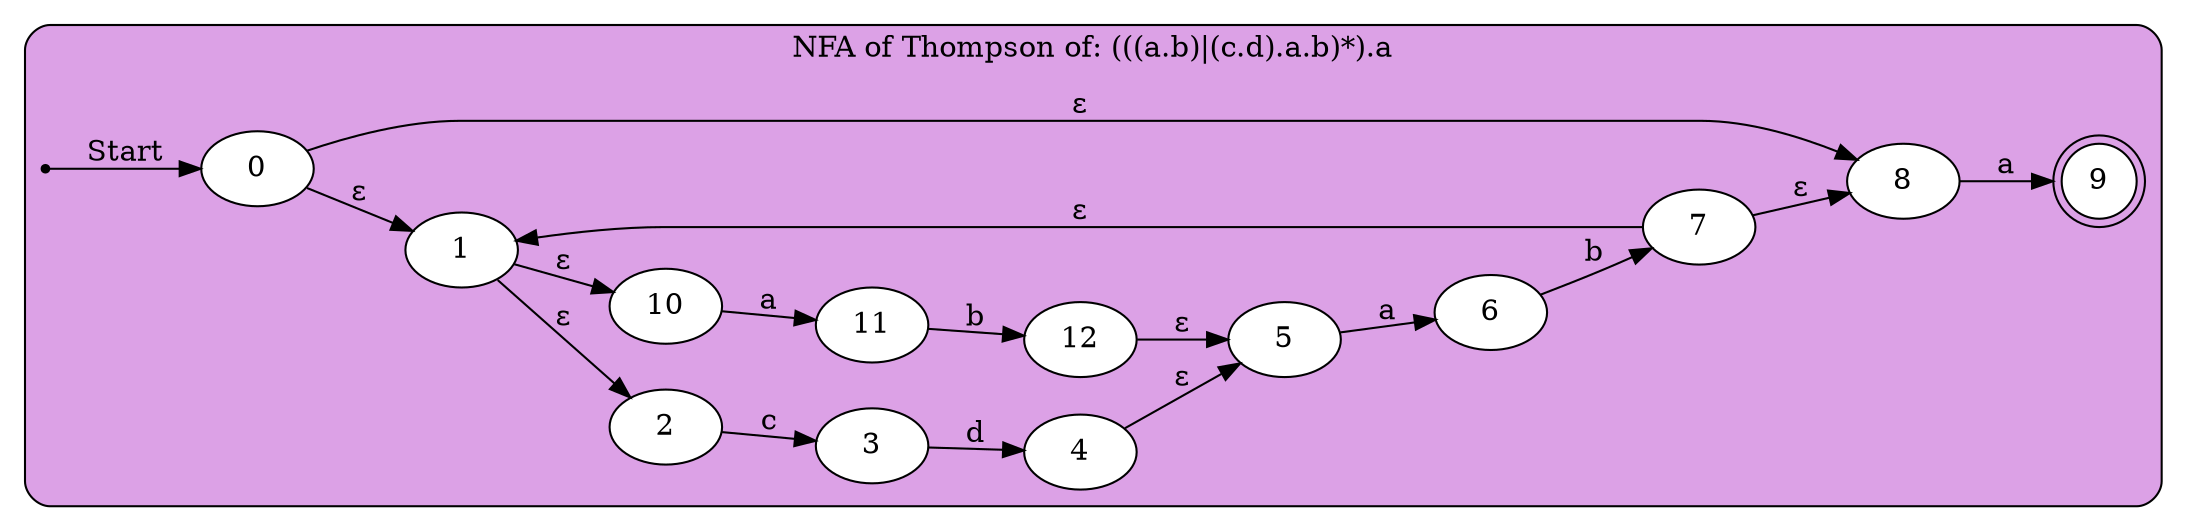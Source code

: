 digraph finite_state_machine{
    rankdir=LR;
    subgraph cluster{
        style = "rounded,filled";
        color = "#000000";
        fillcolor = "0.809 0.3 0.9";
        node [shape = point ] qi;
        node [style = "rounded,filled", color = "#000000", fillcolor = white, shape = doublecircle] 9;
        node [style = "rounded,filled", color = "#000000", fillcolor = white, shape="oval"];
        qi -> 0 [ label = "Start" ];
        0 -> 1 [ label = "&epsilon;" ];
        0 -> 8 [ label = "&epsilon;" ];
        1 -> 2 [ label = "&epsilon;" ];
        1 -> 10 [ label = "&epsilon;" ];
        2 -> 3 [ label = "c" ];
        3 -> 4 [ label = "d" ];
        4 -> 5 [ label = "&epsilon;" ];
        5 -> 6 [ label = "a" ];
        6 -> 7 [ label = "b" ];
        7 -> 8 [ label = "&epsilon;" ];
        7 -> 1 [ label = "&epsilon;" ];
        8 -> 9 [ label = "a" ];
        10 -> 11 [ label = "a" ];
        11 -> 12 [ label = "b" ];
        12 -> 5 [ label = "&epsilon;" ];
        label = "NFA of Thompson of: (((a.b)|(c.d).a.b)*).a";
    }
}
//dot -Tpng elemplo.gv > salida.png
//((struct Thompson *)0xb34f90)->expression